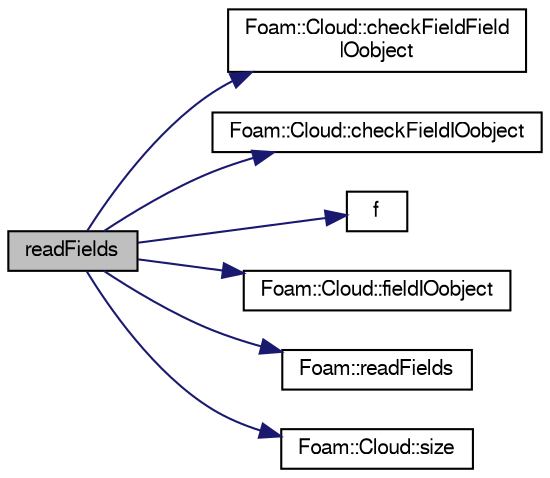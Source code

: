 digraph "readFields"
{
  bgcolor="transparent";
  edge [fontname="FreeSans",fontsize="10",labelfontname="FreeSans",labelfontsize="10"];
  node [fontname="FreeSans",fontsize="10",shape=record];
  rankdir="LR";
  Node152 [label="readFields",height=0.2,width=0.4,color="black", fillcolor="grey75", style="filled", fontcolor="black"];
  Node152 -> Node153 [color="midnightblue",fontsize="10",style="solid",fontname="FreeSans"];
  Node153 [label="Foam::Cloud::checkFieldField\lIOobject",height=0.2,width=0.4,color="black",URL="$a23562.html#af59da3c0ea0c936e2a565ca3643d43e4",tooltip="Check lagrangian data fieldfield. "];
  Node152 -> Node154 [color="midnightblue",fontsize="10",style="solid",fontname="FreeSans"];
  Node154 [label="Foam::Cloud::checkFieldIOobject",height=0.2,width=0.4,color="black",URL="$a23562.html#a354ac3d5592a996cb2ed69f23e874528",tooltip="Check lagrangian data field. "];
  Node152 -> Node155 [color="midnightblue",fontsize="10",style="solid",fontname="FreeSans"];
  Node155 [label="f",height=0.2,width=0.4,color="black",URL="$a17900.html#a888be93833ac7a23170555c69c690288"];
  Node152 -> Node156 [color="midnightblue",fontsize="10",style="solid",fontname="FreeSans"];
  Node156 [label="Foam::Cloud::fieldIOobject",height=0.2,width=0.4,color="black",URL="$a23562.html#a96931e0eb11f9d9cd97e964e030a2c34",tooltip="Helper to construct IOobject for field and current time. "];
  Node152 -> Node157 [color="midnightblue",fontsize="10",style="solid",fontname="FreeSans"];
  Node157 [label="Foam::readFields",height=0.2,width=0.4,color="black",URL="$a21124.html#a819a9300b37726a8877a8c3cd4e121b9"];
  Node152 -> Node158 [color="midnightblue",fontsize="10",style="solid",fontname="FreeSans"];
  Node158 [label="Foam::Cloud::size",height=0.2,width=0.4,color="black",URL="$a23562.html#a9facbf0a118d395c89884e45a5ca4e4b"];
}

